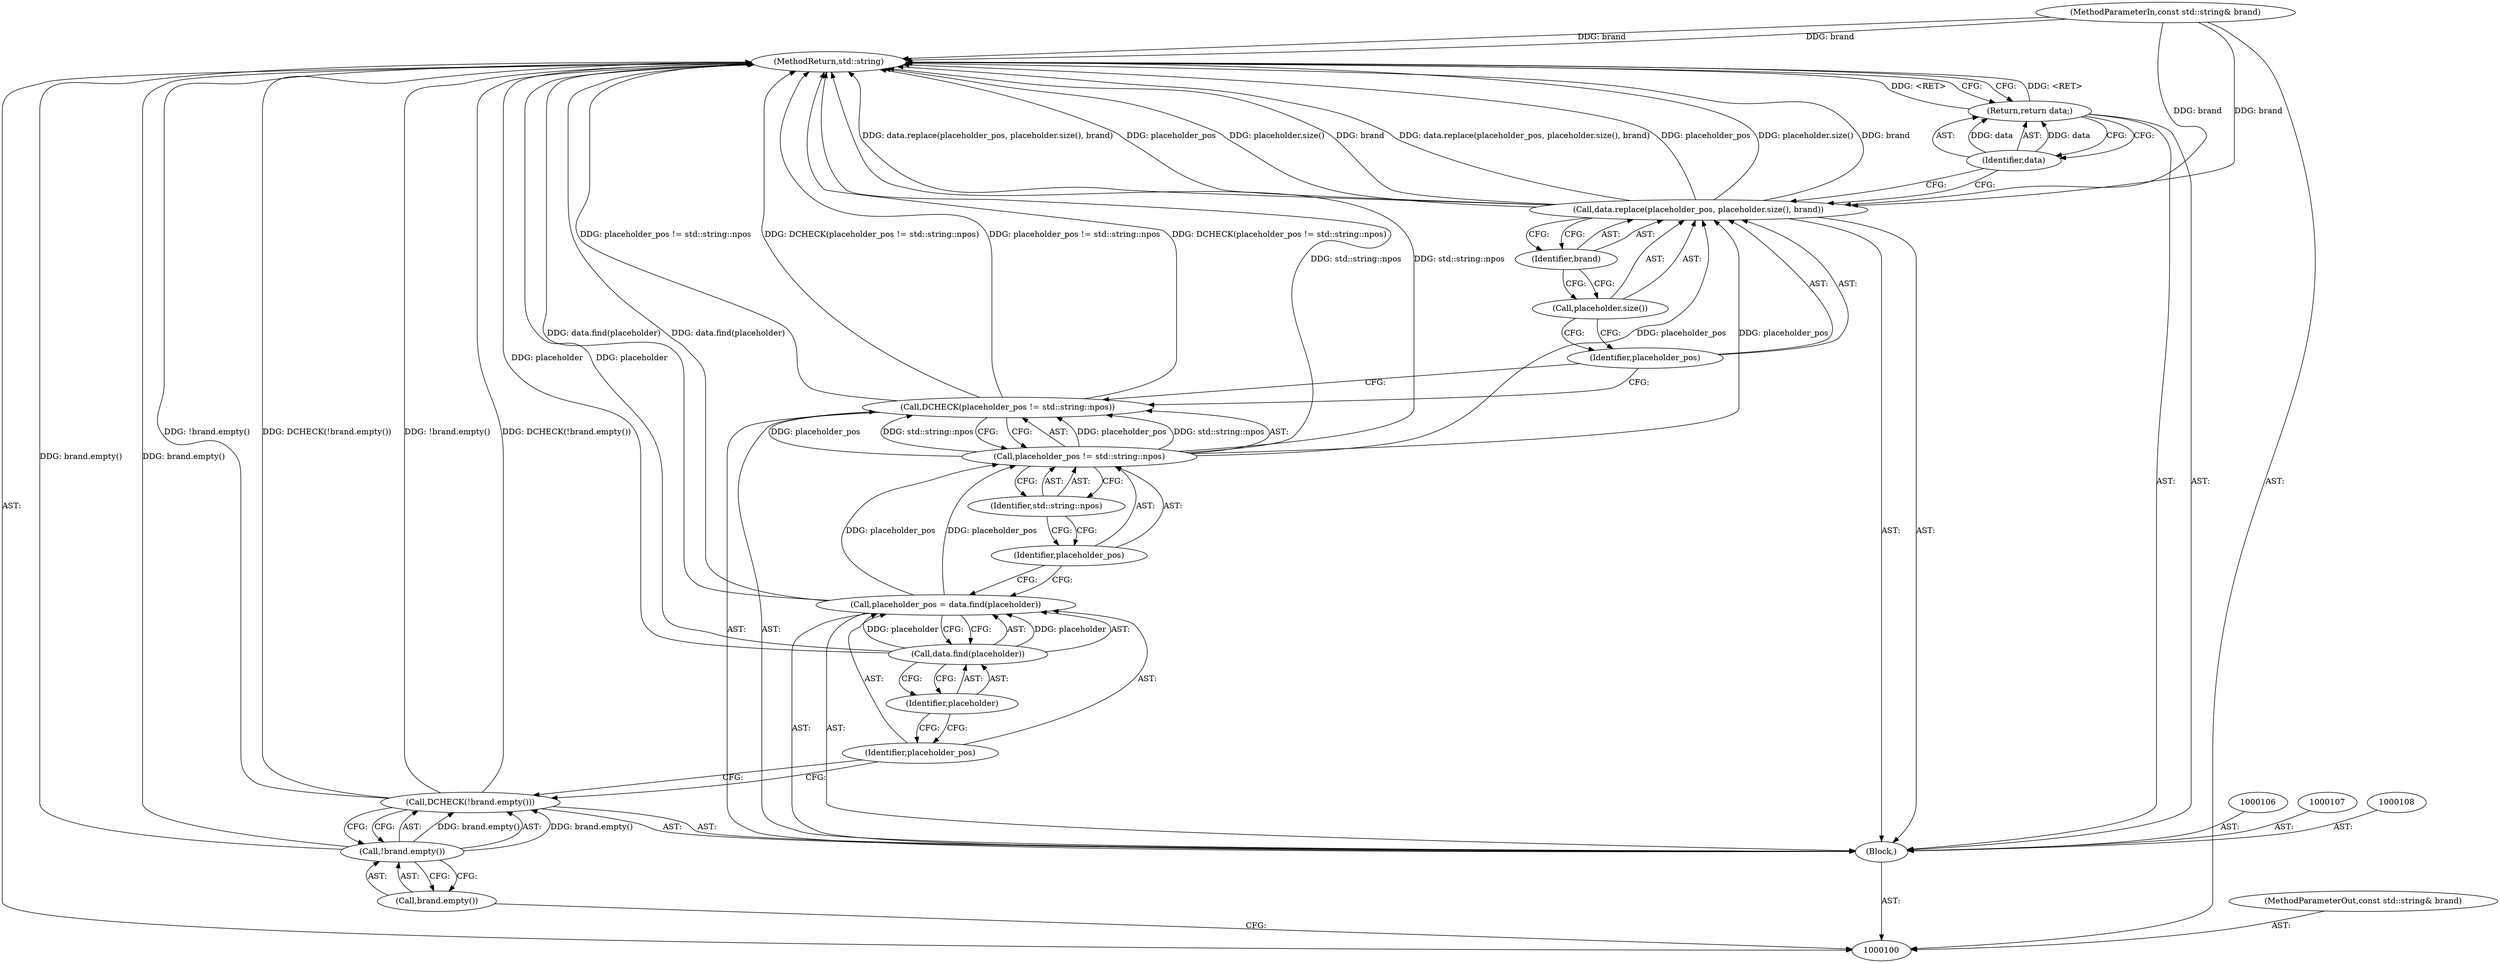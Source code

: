 digraph "1_Chrome_7c5aa07be11cd63d953fbe66370c5869a52170bf" {
"1000123" [label="(MethodReturn,std::string)"];
"1000101" [label="(MethodParameterIn,const std::string& brand)"];
"1000166" [label="(MethodParameterOut,const std::string& brand)"];
"1000102" [label="(Block,)"];
"1000104" [label="(Call,!brand.empty())"];
"1000105" [label="(Call,brand.empty())"];
"1000103" [label="(Call,DCHECK(!brand.empty()))"];
"1000111" [label="(Call,data.find(placeholder))"];
"1000112" [label="(Identifier,placeholder)"];
"1000109" [label="(Call,placeholder_pos = data.find(placeholder))"];
"1000110" [label="(Identifier,placeholder_pos)"];
"1000113" [label="(Call,DCHECK(placeholder_pos != std::string::npos))"];
"1000116" [label="(Identifier,std::string::npos)"];
"1000114" [label="(Call,placeholder_pos != std::string::npos)"];
"1000115" [label="(Identifier,placeholder_pos)"];
"1000118" [label="(Identifier,placeholder_pos)"];
"1000117" [label="(Call,data.replace(placeholder_pos, placeholder.size(), brand))"];
"1000119" [label="(Call,placeholder.size())"];
"1000120" [label="(Identifier,brand)"];
"1000121" [label="(Return,return data;)"];
"1000122" [label="(Identifier,data)"];
"1000123" -> "1000100"  [label="AST: "];
"1000123" -> "1000121"  [label="CFG: "];
"1000121" -> "1000123"  [label="DDG: <RET>"];
"1000117" -> "1000123"  [label="DDG: data.replace(placeholder_pos, placeholder.size(), brand)"];
"1000117" -> "1000123"  [label="DDG: placeholder_pos"];
"1000117" -> "1000123"  [label="DDG: placeholder.size()"];
"1000117" -> "1000123"  [label="DDG: brand"];
"1000103" -> "1000123"  [label="DDG: !brand.empty()"];
"1000103" -> "1000123"  [label="DDG: DCHECK(!brand.empty())"];
"1000104" -> "1000123"  [label="DDG: brand.empty()"];
"1000113" -> "1000123"  [label="DDG: placeholder_pos != std::string::npos"];
"1000113" -> "1000123"  [label="DDG: DCHECK(placeholder_pos != std::string::npos)"];
"1000111" -> "1000123"  [label="DDG: placeholder"];
"1000101" -> "1000123"  [label="DDG: brand"];
"1000109" -> "1000123"  [label="DDG: data.find(placeholder)"];
"1000114" -> "1000123"  [label="DDG: std::string::npos"];
"1000101" -> "1000100"  [label="AST: "];
"1000101" -> "1000123"  [label="DDG: brand"];
"1000101" -> "1000117"  [label="DDG: brand"];
"1000166" -> "1000100"  [label="AST: "];
"1000102" -> "1000100"  [label="AST: "];
"1000103" -> "1000102"  [label="AST: "];
"1000106" -> "1000102"  [label="AST: "];
"1000107" -> "1000102"  [label="AST: "];
"1000108" -> "1000102"  [label="AST: "];
"1000109" -> "1000102"  [label="AST: "];
"1000113" -> "1000102"  [label="AST: "];
"1000117" -> "1000102"  [label="AST: "];
"1000121" -> "1000102"  [label="AST: "];
"1000104" -> "1000103"  [label="AST: "];
"1000104" -> "1000105"  [label="CFG: "];
"1000105" -> "1000104"  [label="AST: "];
"1000103" -> "1000104"  [label="CFG: "];
"1000104" -> "1000123"  [label="DDG: brand.empty()"];
"1000104" -> "1000103"  [label="DDG: brand.empty()"];
"1000105" -> "1000104"  [label="AST: "];
"1000105" -> "1000100"  [label="CFG: "];
"1000104" -> "1000105"  [label="CFG: "];
"1000103" -> "1000102"  [label="AST: "];
"1000103" -> "1000104"  [label="CFG: "];
"1000104" -> "1000103"  [label="AST: "];
"1000110" -> "1000103"  [label="CFG: "];
"1000103" -> "1000123"  [label="DDG: !brand.empty()"];
"1000103" -> "1000123"  [label="DDG: DCHECK(!brand.empty())"];
"1000104" -> "1000103"  [label="DDG: brand.empty()"];
"1000111" -> "1000109"  [label="AST: "];
"1000111" -> "1000112"  [label="CFG: "];
"1000112" -> "1000111"  [label="AST: "];
"1000109" -> "1000111"  [label="CFG: "];
"1000111" -> "1000123"  [label="DDG: placeholder"];
"1000111" -> "1000109"  [label="DDG: placeholder"];
"1000112" -> "1000111"  [label="AST: "];
"1000112" -> "1000110"  [label="CFG: "];
"1000111" -> "1000112"  [label="CFG: "];
"1000109" -> "1000102"  [label="AST: "];
"1000109" -> "1000111"  [label="CFG: "];
"1000110" -> "1000109"  [label="AST: "];
"1000111" -> "1000109"  [label="AST: "];
"1000115" -> "1000109"  [label="CFG: "];
"1000109" -> "1000123"  [label="DDG: data.find(placeholder)"];
"1000111" -> "1000109"  [label="DDG: placeholder"];
"1000109" -> "1000114"  [label="DDG: placeholder_pos"];
"1000110" -> "1000109"  [label="AST: "];
"1000110" -> "1000103"  [label="CFG: "];
"1000112" -> "1000110"  [label="CFG: "];
"1000113" -> "1000102"  [label="AST: "];
"1000113" -> "1000114"  [label="CFG: "];
"1000114" -> "1000113"  [label="AST: "];
"1000118" -> "1000113"  [label="CFG: "];
"1000113" -> "1000123"  [label="DDG: placeholder_pos != std::string::npos"];
"1000113" -> "1000123"  [label="DDG: DCHECK(placeholder_pos != std::string::npos)"];
"1000114" -> "1000113"  [label="DDG: placeholder_pos"];
"1000114" -> "1000113"  [label="DDG: std::string::npos"];
"1000116" -> "1000114"  [label="AST: "];
"1000116" -> "1000115"  [label="CFG: "];
"1000114" -> "1000116"  [label="CFG: "];
"1000114" -> "1000113"  [label="AST: "];
"1000114" -> "1000116"  [label="CFG: "];
"1000115" -> "1000114"  [label="AST: "];
"1000116" -> "1000114"  [label="AST: "];
"1000113" -> "1000114"  [label="CFG: "];
"1000114" -> "1000123"  [label="DDG: std::string::npos"];
"1000114" -> "1000113"  [label="DDG: placeholder_pos"];
"1000114" -> "1000113"  [label="DDG: std::string::npos"];
"1000109" -> "1000114"  [label="DDG: placeholder_pos"];
"1000114" -> "1000117"  [label="DDG: placeholder_pos"];
"1000115" -> "1000114"  [label="AST: "];
"1000115" -> "1000109"  [label="CFG: "];
"1000116" -> "1000115"  [label="CFG: "];
"1000118" -> "1000117"  [label="AST: "];
"1000118" -> "1000113"  [label="CFG: "];
"1000119" -> "1000118"  [label="CFG: "];
"1000117" -> "1000102"  [label="AST: "];
"1000117" -> "1000120"  [label="CFG: "];
"1000118" -> "1000117"  [label="AST: "];
"1000119" -> "1000117"  [label="AST: "];
"1000120" -> "1000117"  [label="AST: "];
"1000122" -> "1000117"  [label="CFG: "];
"1000117" -> "1000123"  [label="DDG: data.replace(placeholder_pos, placeholder.size(), brand)"];
"1000117" -> "1000123"  [label="DDG: placeholder_pos"];
"1000117" -> "1000123"  [label="DDG: placeholder.size()"];
"1000117" -> "1000123"  [label="DDG: brand"];
"1000114" -> "1000117"  [label="DDG: placeholder_pos"];
"1000101" -> "1000117"  [label="DDG: brand"];
"1000119" -> "1000117"  [label="AST: "];
"1000119" -> "1000118"  [label="CFG: "];
"1000120" -> "1000119"  [label="CFG: "];
"1000120" -> "1000117"  [label="AST: "];
"1000120" -> "1000119"  [label="CFG: "];
"1000117" -> "1000120"  [label="CFG: "];
"1000121" -> "1000102"  [label="AST: "];
"1000121" -> "1000122"  [label="CFG: "];
"1000122" -> "1000121"  [label="AST: "];
"1000123" -> "1000121"  [label="CFG: "];
"1000121" -> "1000123"  [label="DDG: <RET>"];
"1000122" -> "1000121"  [label="DDG: data"];
"1000122" -> "1000121"  [label="AST: "];
"1000122" -> "1000117"  [label="CFG: "];
"1000121" -> "1000122"  [label="CFG: "];
"1000122" -> "1000121"  [label="DDG: data"];
}

